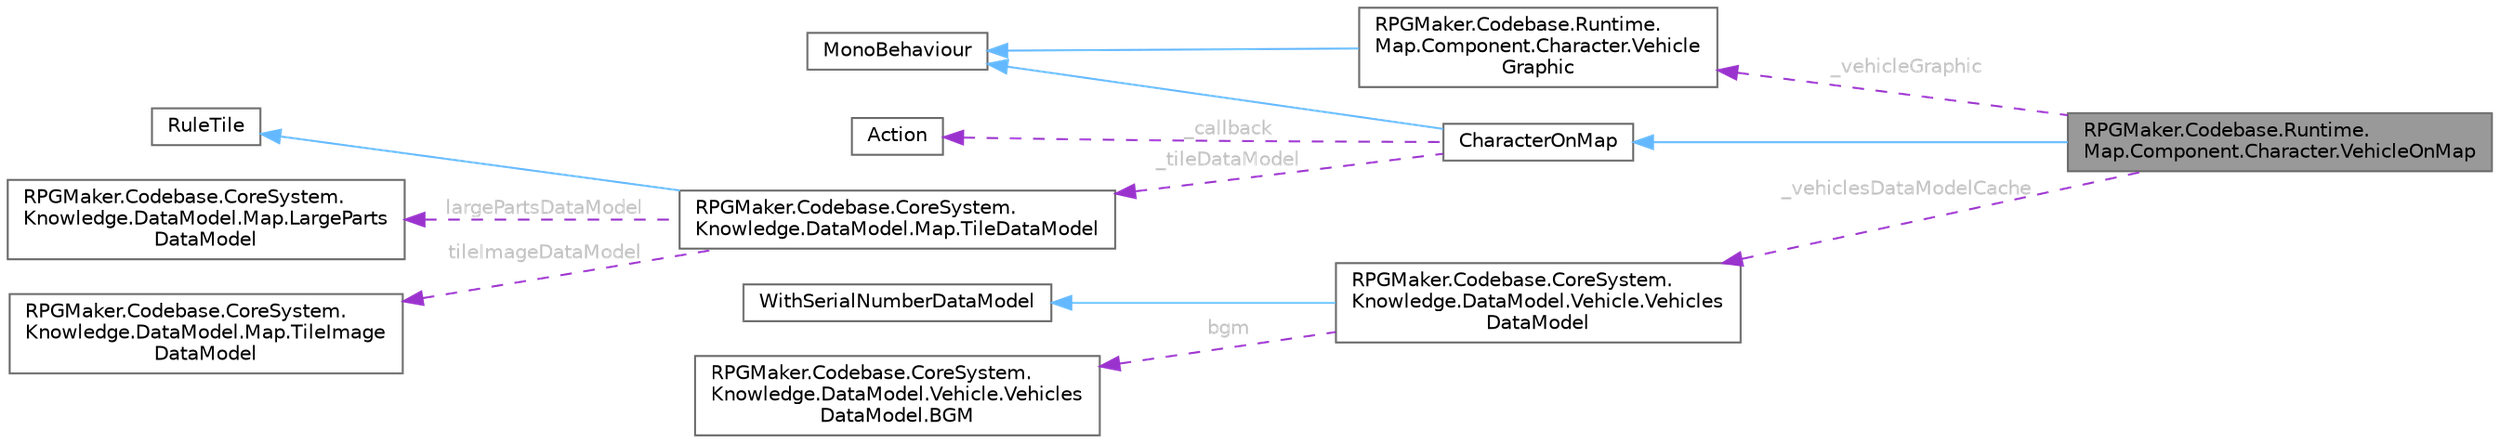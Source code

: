 digraph "RPGMaker.Codebase.Runtime.Map.Component.Character.VehicleOnMap"
{
 // LATEX_PDF_SIZE
  bgcolor="transparent";
  edge [fontname=Helvetica,fontsize=10,labelfontname=Helvetica,labelfontsize=10];
  node [fontname=Helvetica,fontsize=10,shape=box,height=0.2,width=0.4];
  rankdir="LR";
  Node1 [id="Node000001",label="RPGMaker.Codebase.Runtime.\lMap.Component.Character.VehicleOnMap",height=0.2,width=0.4,color="gray40", fillcolor="grey60", style="filled", fontcolor="black",tooltip="マップ上の乗り物"];
  Node2 -> Node1 [id="edge1_Node000001_Node000002",dir="back",color="steelblue1",style="solid",tooltip=" "];
  Node2 [id="Node000002",label="CharacterOnMap",height=0.2,width=0.4,color="gray40", fillcolor="white", style="filled",URL="$d0/dad/class_r_p_g_maker_1_1_codebase_1_1_runtime_1_1_map_1_1_component_1_1_character_1_1_character_on_map.html",tooltip="マップ上のキャラクター"];
  Node3 -> Node2 [id="edge2_Node000002_Node000003",dir="back",color="steelblue1",style="solid",tooltip=" "];
  Node3 [id="Node000003",label="MonoBehaviour",height=0.2,width=0.4,color="gray40", fillcolor="white", style="filled",tooltip=" "];
  Node4 -> Node2 [id="edge3_Node000002_Node000004",dir="back",color="darkorchid3",style="dashed",tooltip=" ",label=" _callback",fontcolor="grey" ];
  Node4 [id="Node000004",label="Action",height=0.2,width=0.4,color="gray40", fillcolor="white", style="filled",tooltip=" "];
  Node5 -> Node2 [id="edge4_Node000002_Node000005",dir="back",color="darkorchid3",style="dashed",tooltip=" ",label=" _tileDataModel",fontcolor="grey" ];
  Node5 [id="Node000005",label="RPGMaker.Codebase.CoreSystem.\lKnowledge.DataModel.Map.TileDataModel",height=0.2,width=0.4,color="gray40", fillcolor="white", style="filled",URL="$d8/d26/class_r_p_g_maker_1_1_codebase_1_1_core_system_1_1_knowledge_1_1_data_model_1_1_map_1_1_tile_data_model.html",tooltip="😁 タイル・データ・モデル"];
  Node6 -> Node5 [id="edge5_Node000005_Node000006",dir="back",color="steelblue1",style="solid",tooltip=" "];
  Node6 [id="Node000006",label="RuleTile",height=0.2,width=0.4,color="gray40", fillcolor="white", style="filled",tooltip=" "];
  Node7 -> Node5 [id="edge6_Node000005_Node000007",dir="back",color="darkorchid3",style="dashed",tooltip=" ",label=" largePartsDataModel",fontcolor="grey" ];
  Node7 [id="Node000007",label="RPGMaker.Codebase.CoreSystem.\lKnowledge.DataModel.Map.LargeParts\lDataModel",height=0.2,width=0.4,color="gray40", fillcolor="white", style="filled",URL="$d2/d0f/class_r_p_g_maker_1_1_codebase_1_1_core_system_1_1_knowledge_1_1_data_model_1_1_map_1_1_large_parts_data_model.html",tooltip="😁 大パーツ・データ・モデル"];
  Node8 -> Node5 [id="edge7_Node000005_Node000008",dir="back",color="darkorchid3",style="dashed",tooltip=" ",label=" tileImageDataModel",fontcolor="grey" ];
  Node8 [id="Node000008",label="RPGMaker.Codebase.CoreSystem.\lKnowledge.DataModel.Map.TileImage\lDataModel",height=0.2,width=0.4,color="gray40", fillcolor="white", style="filled",URL="$d2/d8c/class_r_p_g_maker_1_1_codebase_1_1_core_system_1_1_knowledge_1_1_data_model_1_1_map_1_1_tile_image_data_model.html",tooltip="😁 タイル・イメージ・データ・モデル"];
  Node9 -> Node1 [id="edge8_Node000001_Node000009",dir="back",color="darkorchid3",style="dashed",tooltip=" ",label=" _vehiclesDataModelCache",fontcolor="grey" ];
  Node9 [id="Node000009",label="RPGMaker.Codebase.CoreSystem.\lKnowledge.DataModel.Vehicle.Vehicles\lDataModel",height=0.2,width=0.4,color="gray40", fillcolor="white", style="filled",URL="$da/ded/class_r_p_g_maker_1_1_codebase_1_1_core_system_1_1_knowledge_1_1_data_model_1_1_vehicle_1_1_vehicles_data_model.html",tooltip="乗り物データ・モデル"];
  Node10 -> Node9 [id="edge9_Node000009_Node000010",dir="back",color="steelblue1",style="solid",tooltip=" "];
  Node10 [id="Node000010",label="WithSerialNumberDataModel",height=0.2,width=0.4,color="gray40", fillcolor="white", style="filled",tooltip=" "];
  Node11 -> Node9 [id="edge10_Node000009_Node000011",dir="back",color="darkorchid3",style="dashed",tooltip=" ",label=" bgm",fontcolor="grey" ];
  Node11 [id="Node000011",label="RPGMaker.Codebase.CoreSystem.\lKnowledge.DataModel.Vehicle.Vehicles\lDataModel.BGM",height=0.2,width=0.4,color="gray40", fillcolor="white", style="filled",URL="$da/dfe/class_r_p_g_maker_1_1_codebase_1_1_core_system_1_1_knowledge_1_1_data_model_1_1_vehicle_1_1_vehicles_data_model_1_1_b_g_m.html",tooltip=" "];
  Node12 -> Node1 [id="edge11_Node000001_Node000012",dir="back",color="darkorchid3",style="dashed",tooltip=" ",label=" _vehicleGraphic",fontcolor="grey" ];
  Node12 [id="Node000012",label="RPGMaker.Codebase.Runtime.\lMap.Component.Character.Vehicle\lGraphic",height=0.2,width=0.4,color="gray40", fillcolor="white", style="filled",URL="$d7/d04/class_r_p_g_maker_1_1_codebase_1_1_runtime_1_1_map_1_1_component_1_1_character_1_1_vehicle_graphic.html",tooltip="ビークル・グラフィック"];
  Node3 -> Node12 [id="edge12_Node000012_Node000003",dir="back",color="steelblue1",style="solid",tooltip=" "];
}

